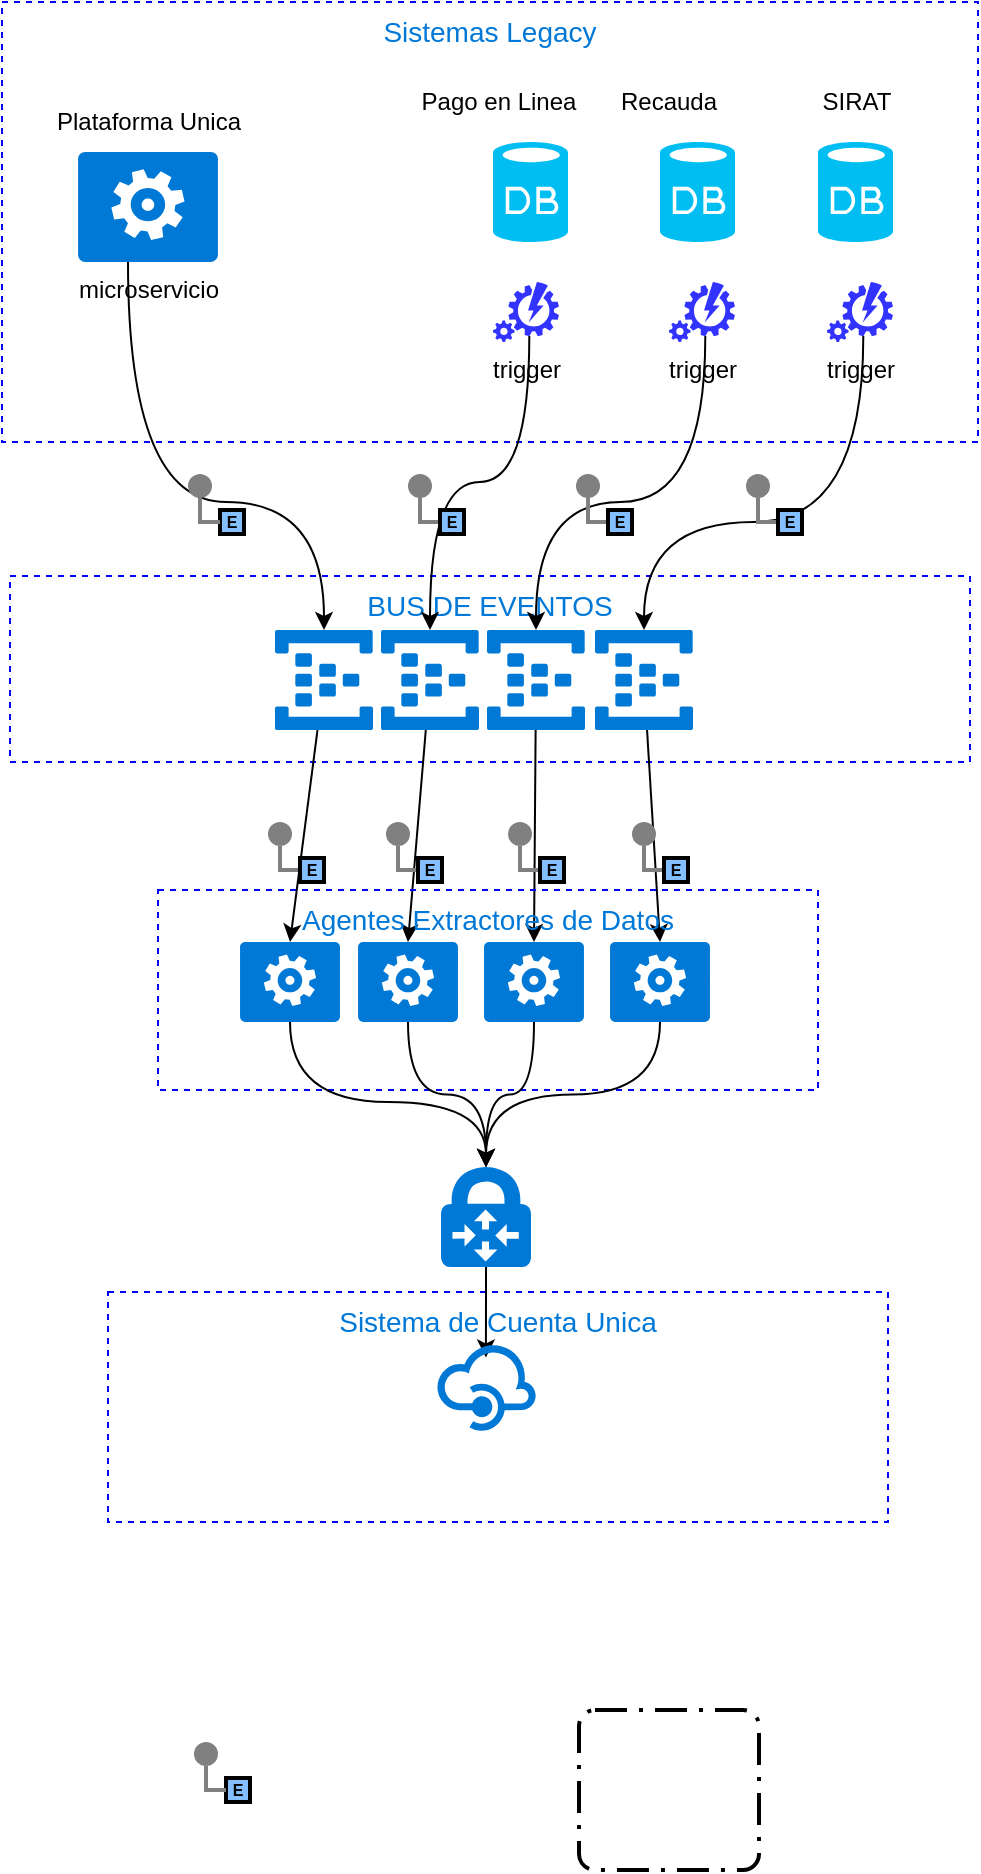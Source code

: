 <mxfile pages="1" version="11.2.8" type="github"><diagram id="zsQBbFG0kuu6M4jyXEDq" name="Page-1"><mxGraphModel dx="585" dy="277" grid="1" gridSize="10" guides="1" tooltips="1" connect="1" arrows="1" fold="1" page="1" pageScale="1" pageWidth="827" pageHeight="1169" math="0" shadow="0"><root><mxCell id="0"/><mxCell id="1" parent="0"/><mxCell id="V46HuXaM36CB3ubPjc8F-28" value="BUS DE EVENTOS" style="shape=rect;fillColor=none;strokeColor=#0000FF;dashed=1;fontSize=14;align=center;html=1;verticalAlign=top;fontColor=#0078D7;whiteSpace=wrap;" parent="1" vertex="1"><mxGeometry x="76" y="327" width="480" height="93" as="geometry"/></mxCell><mxCell id="A6u8_OQ2MPhfNV7zsOyL-92" style="edgeStyle=none;rounded=0;orthogonalLoop=1;jettySize=auto;html=1;entryX=0.5;entryY=0;entryDx=0;entryDy=0;entryPerimeter=0;" edge="1" parent="1" source="V46HuXaM36CB3ubPjc8F-14" target="A6u8_OQ2MPhfNV7zsOyL-15"><mxGeometry relative="1" as="geometry"/></mxCell><mxCell id="V46HuXaM36CB3ubPjc8F-14" value="" style="shadow=0;dashed=0;html=1;strokeColor=none;labelPosition=center;verticalLabelPosition=bottom;verticalAlign=top;align=center;shape=mxgraph.mscae.cloud.event_hubs;fillColor=#0079D6;pointerEvents=1;" parent="1" vertex="1"><mxGeometry x="261.5" y="354" width="49" height="50" as="geometry"/></mxCell><mxCell id="A6u8_OQ2MPhfNV7zsOyL-93" style="edgeStyle=none;rounded=0;orthogonalLoop=1;jettySize=auto;html=1;entryX=0.5;entryY=0;entryDx=0;entryDy=0;entryPerimeter=0;" edge="1" parent="1" source="V46HuXaM36CB3ubPjc8F-15" target="A6u8_OQ2MPhfNV7zsOyL-16"><mxGeometry relative="1" as="geometry"/></mxCell><mxCell id="V46HuXaM36CB3ubPjc8F-15" value="" style="shadow=0;dashed=0;html=1;strokeColor=none;labelPosition=center;verticalLabelPosition=bottom;verticalAlign=top;align=center;shape=mxgraph.mscae.cloud.event_hubs;fillColor=#0079D6;pointerEvents=1;" parent="1" vertex="1"><mxGeometry x="314.5" y="354" width="49" height="50" as="geometry"/></mxCell><mxCell id="A6u8_OQ2MPhfNV7zsOyL-94" style="edgeStyle=none;rounded=0;orthogonalLoop=1;jettySize=auto;html=1;entryX=0.5;entryY=0;entryDx=0;entryDy=0;entryPerimeter=0;" edge="1" parent="1" source="V46HuXaM36CB3ubPjc8F-16" target="A6u8_OQ2MPhfNV7zsOyL-17"><mxGeometry relative="1" as="geometry"/></mxCell><mxCell id="V46HuXaM36CB3ubPjc8F-16" value="" style="shadow=0;dashed=0;html=1;strokeColor=none;labelPosition=center;verticalLabelPosition=bottom;verticalAlign=top;align=center;shape=mxgraph.mscae.cloud.event_hubs;fillColor=#0079D6;pointerEvents=1;" parent="1" vertex="1"><mxGeometry x="368.5" y="354" width="49" height="50" as="geometry"/></mxCell><mxCell id="V46HuXaM36CB3ubPjc8F-18" value="Sistemas Legacy" style="shape=rect;fillColor=none;strokeColor=#0000FF;dashed=1;fontSize=14;align=center;html=1;verticalAlign=top;fontColor=#0078D7;whiteSpace=wrap;" parent="1" vertex="1"><mxGeometry x="72" y="40" width="488" height="220" as="geometry"/></mxCell><mxCell id="V46HuXaM36CB3ubPjc8F-19" value="Sistema de Cuenta Unica" style="shape=rect;fillColor=none;strokeColor=#0000FF;dashed=1;fontSize=14;align=center;html=1;verticalAlign=top;fontColor=#0078D7;whiteSpace=wrap;" parent="1" vertex="1"><mxGeometry x="125" y="685" width="390" height="115" as="geometry"/></mxCell><mxCell id="V46HuXaM36CB3ubPjc8F-20" value="Agentes Extractores de Datos" style="shape=rect;fillColor=none;strokeColor=#0000FF;dashed=1;fontSize=14;align=center;html=1;verticalAlign=top;fontColor=#0078D7;whiteSpace=wrap;" parent="1" vertex="1"><mxGeometry x="150" y="484" width="330" height="100" as="geometry"/></mxCell><mxCell id="V46HuXaM36CB3ubPjc8F-22" value="" style="verticalLabelPosition=bottom;html=1;verticalAlign=top;align=center;strokeColor=none;fillColor=#00BEF2;shape=mxgraph.azure.database;" parent="1" vertex="1"><mxGeometry x="317.5" y="110" width="37.5" height="50" as="geometry"/></mxCell><mxCell id="V46HuXaM36CB3ubPjc8F-23" value="" style="verticalLabelPosition=bottom;html=1;verticalAlign=top;align=center;strokeColor=none;fillColor=#00BEF2;shape=mxgraph.azure.database;" parent="1" vertex="1"><mxGeometry x="401" y="110" width="37.5" height="50" as="geometry"/></mxCell><mxCell id="V46HuXaM36CB3ubPjc8F-24" value="" style="verticalLabelPosition=bottom;html=1;verticalAlign=top;align=center;strokeColor=none;fillColor=#00BEF2;shape=mxgraph.azure.database;" parent="1" vertex="1"><mxGeometry x="480" y="110" width="37.5" height="50" as="geometry"/></mxCell><mxCell id="A6u8_OQ2MPhfNV7zsOyL-11" style="edgeStyle=orthogonalEdgeStyle;curved=1;rounded=0;orthogonalLoop=1;jettySize=auto;html=1;exitX=0.55;exitY=0.9;exitDx=0;exitDy=0;exitPerimeter=0;entryX=0.5;entryY=0;entryDx=0;entryDy=0;entryPerimeter=0;" edge="1" parent="1" source="A6u8_OQ2MPhfNV7zsOyL-2" target="V46HuXaM36CB3ubPjc8F-14"><mxGeometry relative="1" as="geometry"><Array as="points"><mxPoint x="336" y="280"/><mxPoint x="286" y="280"/></Array></mxGeometry></mxCell><mxCell id="A6u8_OQ2MPhfNV7zsOyL-2" value="trigger" style="verticalLabelPosition=bottom;html=1;verticalAlign=top;align=center;strokeColor=none;fillColor=#3333FF;shape=mxgraph.azure.automation;pointerEvents=1;" vertex="1" parent="1"><mxGeometry x="317.5" y="180" width="33" height="30" as="geometry"/></mxCell><mxCell id="A6u8_OQ2MPhfNV7zsOyL-9" style="edgeStyle=orthogonalEdgeStyle;curved=1;rounded=0;orthogonalLoop=1;jettySize=auto;html=1;exitX=0.55;exitY=0.9;exitDx=0;exitDy=0;exitPerimeter=0;entryX=0.5;entryY=0;entryDx=0;entryDy=0;entryPerimeter=0;" edge="1" parent="1" source="A6u8_OQ2MPhfNV7zsOyL-3" target="V46HuXaM36CB3ubPjc8F-15"><mxGeometry relative="1" as="geometry"><Array as="points"><mxPoint x="424" y="290"/><mxPoint x="339" y="290"/></Array></mxGeometry></mxCell><mxCell id="A6u8_OQ2MPhfNV7zsOyL-3" value="trigger" style="verticalLabelPosition=bottom;html=1;verticalAlign=top;align=center;strokeColor=none;fillColor=#3333FF;shape=mxgraph.azure.automation;pointerEvents=1;" vertex="1" parent="1"><mxGeometry x="405.5" y="180" width="33" height="30" as="geometry"/></mxCell><mxCell id="A6u8_OQ2MPhfNV7zsOyL-12" style="edgeStyle=orthogonalEdgeStyle;curved=1;rounded=0;orthogonalLoop=1;jettySize=auto;html=1;exitX=0.55;exitY=0.9;exitDx=0;exitDy=0;exitPerimeter=0;entryX=0.5;entryY=0;entryDx=0;entryDy=0;entryPerimeter=0;" edge="1" parent="1" source="A6u8_OQ2MPhfNV7zsOyL-4" target="V46HuXaM36CB3ubPjc8F-16"><mxGeometry relative="1" as="geometry"><Array as="points"><mxPoint x="502" y="300"/><mxPoint x="393" y="300"/></Array></mxGeometry></mxCell><mxCell id="A6u8_OQ2MPhfNV7zsOyL-4" value="trigger" style="verticalLabelPosition=bottom;html=1;verticalAlign=top;align=center;strokeColor=none;fillColor=#3333FF;shape=mxgraph.azure.automation;pointerEvents=1;" vertex="1" parent="1"><mxGeometry x="484.5" y="180" width="33" height="30" as="geometry"/></mxCell><mxCell id="A6u8_OQ2MPhfNV7zsOyL-91" style="edgeStyle=none;rounded=0;orthogonalLoop=1;jettySize=auto;html=1;entryX=0.5;entryY=0;entryDx=0;entryDy=0;entryPerimeter=0;" edge="1" parent="1" source="A6u8_OQ2MPhfNV7zsOyL-6" target="A6u8_OQ2MPhfNV7zsOyL-18"><mxGeometry relative="1" as="geometry"/></mxCell><mxCell id="A6u8_OQ2MPhfNV7zsOyL-6" value="" style="shadow=0;dashed=0;html=1;strokeColor=none;labelPosition=center;verticalLabelPosition=bottom;verticalAlign=top;align=center;shape=mxgraph.mscae.cloud.event_hubs;fillColor=#0079D6;pointerEvents=1;" vertex="1" parent="1"><mxGeometry x="208.5" y="354" width="49" height="50" as="geometry"/></mxCell><mxCell id="A6u8_OQ2MPhfNV7zsOyL-24" style="edgeStyle=orthogonalEdgeStyle;curved=1;rounded=0;orthogonalLoop=1;jettySize=auto;html=1;exitX=0.5;exitY=1;exitDx=0;exitDy=0;exitPerimeter=0;entryX=0.499;entryY=0.172;entryDx=0;entryDy=0;entryPerimeter=0;" edge="1" parent="1" source="A6u8_OQ2MPhfNV7zsOyL-14" target="A6u8_OQ2MPhfNV7zsOyL-23"><mxGeometry relative="1" as="geometry"/></mxCell><mxCell id="A6u8_OQ2MPhfNV7zsOyL-14" value="" style="shadow=0;dashed=0;html=1;strokeColor=none;labelPosition=center;verticalLabelPosition=bottom;verticalAlign=top;align=center;shape=mxgraph.mscae.cloud.vpn_gateway2;fillColor=#0079D6;pointerEvents=1;" vertex="1" parent="1"><mxGeometry x="291.5" y="622.5" width="45" height="50" as="geometry"/></mxCell><mxCell id="A6u8_OQ2MPhfNV7zsOyL-22" style="edgeStyle=orthogonalEdgeStyle;curved=1;rounded=0;orthogonalLoop=1;jettySize=auto;html=1;exitX=0.5;exitY=1;exitDx=0;exitDy=0;exitPerimeter=0;" edge="1" parent="1" source="A6u8_OQ2MPhfNV7zsOyL-15" target="A6u8_OQ2MPhfNV7zsOyL-14"><mxGeometry relative="1" as="geometry"/></mxCell><mxCell id="A6u8_OQ2MPhfNV7zsOyL-15" value="" style="shadow=0;dashed=0;html=1;strokeColor=none;fillColor=#0079D6;labelPosition=center;verticalLabelPosition=bottom;verticalAlign=top;align=center;shape=mxgraph.azure.worker_role;pointerEvents=1;" vertex="1" parent="1"><mxGeometry x="250" y="510" width="50" height="40" as="geometry"/></mxCell><mxCell id="A6u8_OQ2MPhfNV7zsOyL-21" style="edgeStyle=orthogonalEdgeStyle;curved=1;rounded=0;orthogonalLoop=1;jettySize=auto;html=1;exitX=0.5;exitY=1;exitDx=0;exitDy=0;exitPerimeter=0;entryX=0.5;entryY=0;entryDx=0;entryDy=0;entryPerimeter=0;" edge="1" parent="1" source="A6u8_OQ2MPhfNV7zsOyL-16" target="A6u8_OQ2MPhfNV7zsOyL-14"><mxGeometry relative="1" as="geometry"/></mxCell><mxCell id="A6u8_OQ2MPhfNV7zsOyL-16" value="" style="shadow=0;dashed=0;html=1;strokeColor=none;fillColor=#0079D6;labelPosition=center;verticalLabelPosition=bottom;verticalAlign=top;align=center;shape=mxgraph.azure.worker_role;pointerEvents=1;" vertex="1" parent="1"><mxGeometry x="313" y="510" width="50" height="40" as="geometry"/></mxCell><mxCell id="A6u8_OQ2MPhfNV7zsOyL-20" style="edgeStyle=orthogonalEdgeStyle;curved=1;rounded=0;orthogonalLoop=1;jettySize=auto;html=1;exitX=0.5;exitY=1;exitDx=0;exitDy=0;exitPerimeter=0;entryX=0.5;entryY=0;entryDx=0;entryDy=0;entryPerimeter=0;" edge="1" parent="1" source="A6u8_OQ2MPhfNV7zsOyL-17" target="A6u8_OQ2MPhfNV7zsOyL-14"><mxGeometry relative="1" as="geometry"/></mxCell><mxCell id="A6u8_OQ2MPhfNV7zsOyL-17" value="" style="shadow=0;dashed=0;html=1;strokeColor=none;fillColor=#0079D6;labelPosition=center;verticalLabelPosition=bottom;verticalAlign=top;align=center;shape=mxgraph.azure.worker_role;pointerEvents=1;" vertex="1" parent="1"><mxGeometry x="376" y="510" width="50" height="40" as="geometry"/></mxCell><mxCell id="A6u8_OQ2MPhfNV7zsOyL-19" style="edgeStyle=orthogonalEdgeStyle;curved=1;rounded=0;orthogonalLoop=1;jettySize=auto;html=1;entryX=0.5;entryY=0;entryDx=0;entryDy=0;entryPerimeter=0;" edge="1" parent="1" source="A6u8_OQ2MPhfNV7zsOyL-18" target="A6u8_OQ2MPhfNV7zsOyL-14"><mxGeometry relative="1" as="geometry"><Array as="points"><mxPoint x="216" y="590"/><mxPoint x="314" y="590"/></Array></mxGeometry></mxCell><mxCell id="A6u8_OQ2MPhfNV7zsOyL-18" value="" style="shadow=0;dashed=0;html=1;strokeColor=none;fillColor=#0079D6;labelPosition=center;verticalLabelPosition=bottom;verticalAlign=top;align=center;shape=mxgraph.azure.worker_role;pointerEvents=1;" vertex="1" parent="1"><mxGeometry x="191" y="510" width="50" height="40" as="geometry"/></mxCell><mxCell id="A6u8_OQ2MPhfNV7zsOyL-23" value="" style="shadow=0;dashed=0;html=1;strokeColor=none;labelPosition=center;verticalLabelPosition=bottom;verticalAlign=top;align=center;shape=mxgraph.mscae.cloud.api_management;fillColor=#0079D6;pointerEvents=1;" vertex="1" parent="1"><mxGeometry x="289" y="710" width="50" height="45" as="geometry"/></mxCell><mxCell id="A6u8_OQ2MPhfNV7zsOyL-31" style="edgeStyle=orthogonalEdgeStyle;curved=1;rounded=0;orthogonalLoop=1;jettySize=auto;html=1;entryX=0.5;entryY=0;entryDx=0;entryDy=0;entryPerimeter=0;" edge="1" parent="1" source="A6u8_OQ2MPhfNV7zsOyL-26" target="A6u8_OQ2MPhfNV7zsOyL-6"><mxGeometry relative="1" as="geometry"><Array as="points"><mxPoint x="135" y="290"/><mxPoint x="233" y="290"/></Array></mxGeometry></mxCell><mxCell id="A6u8_OQ2MPhfNV7zsOyL-26" value="microservicio" style="shadow=0;dashed=0;html=1;strokeColor=none;fillColor=#0079D6;labelPosition=center;verticalLabelPosition=bottom;verticalAlign=top;align=center;shape=mxgraph.azure.worker_role;pointerEvents=1;" vertex="1" parent="1"><mxGeometry x="110" y="115" width="70" height="55" as="geometry"/></mxCell><mxCell id="A6u8_OQ2MPhfNV7zsOyL-27" value="Plataforma Unica" style="text;html=1;resizable=0;autosize=1;align=center;verticalAlign=middle;points=[];fillColor=none;strokeColor=none;rounded=0;" vertex="1" parent="1"><mxGeometry x="90" y="90" width="110" height="20" as="geometry"/></mxCell><mxCell id="A6u8_OQ2MPhfNV7zsOyL-28" value="Pago en Linea" style="text;html=1;resizable=0;autosize=1;align=center;verticalAlign=middle;points=[];fillColor=none;strokeColor=none;rounded=0;" vertex="1" parent="1"><mxGeometry x="275" y="80" width="90" height="20" as="geometry"/></mxCell><mxCell id="A6u8_OQ2MPhfNV7zsOyL-29" value="Recauda" style="text;html=1;resizable=0;autosize=1;align=center;verticalAlign=middle;points=[];fillColor=none;strokeColor=none;rounded=0;" vertex="1" parent="1"><mxGeometry x="375" y="80" width="60" height="20" as="geometry"/></mxCell><mxCell id="A6u8_OQ2MPhfNV7zsOyL-30" value="SIRAT" style="text;html=1;resizable=0;autosize=1;align=center;verticalAlign=middle;points=[];fillColor=none;strokeColor=none;rounded=0;" vertex="1" parent="1"><mxGeometry x="474" y="80" width="50" height="20" as="geometry"/></mxCell><mxCell id="A6u8_OQ2MPhfNV7zsOyL-35" value="" style="group" vertex="1" connectable="0" parent="1"><mxGeometry x="168" y="910" width="28" height="30" as="geometry"/></mxCell><mxCell id="A6u8_OQ2MPhfNV7zsOyL-33" value="" style="strokeWidth=2;dashed=0;align=center;fontSize=8;shape=ellipse;fillColor=#808080;strokeColor=none;" vertex="1" parent="A6u8_OQ2MPhfNV7zsOyL-35"><mxGeometry width="12" height="12" as="geometry"/></mxCell><mxCell id="A6u8_OQ2MPhfNV7zsOyL-34" value="E" style="strokeWidth=2;dashed=0;align=center;fontSize=8;shape=rect;fillColor=#83BEFF;strokeColor=#000000;fontStyle=1;" vertex="1" parent="A6u8_OQ2MPhfNV7zsOyL-35"><mxGeometry x="16" y="18" width="12" height="12" as="geometry"/></mxCell><mxCell id="A6u8_OQ2MPhfNV7zsOyL-32" value="" style="edgeStyle=orthogonalEdgeStyle;rounded=0;exitX=0;exitY=0.5;endArrow=none;dashed=0;html=1;strokeColor=#808080;strokeWidth=2;" edge="1" source="A6u8_OQ2MPhfNV7zsOyL-34" target="A6u8_OQ2MPhfNV7zsOyL-33" parent="A6u8_OQ2MPhfNV7zsOyL-35"><mxGeometry relative="1" as="geometry"/></mxCell><mxCell id="A6u8_OQ2MPhfNV7zsOyL-67" value="" style="group" vertex="1" connectable="0" parent="1"><mxGeometry x="165" y="276" width="28" height="30" as="geometry"/></mxCell><mxCell id="A6u8_OQ2MPhfNV7zsOyL-63" value="" style="group;movable=0;resizable=0;rotatable=0;deletable=0;editable=0;connectable=0;" vertex="1" connectable="0" parent="A6u8_OQ2MPhfNV7zsOyL-67"><mxGeometry width="28" height="30" as="geometry"/></mxCell><mxCell id="A6u8_OQ2MPhfNV7zsOyL-62" value="" style="group;movable=0;resizable=0;rotatable=0;deletable=0;editable=0;connectable=0;" vertex="1" connectable="0" parent="A6u8_OQ2MPhfNV7zsOyL-63"><mxGeometry width="28" height="30" as="geometry"/></mxCell><mxCell id="A6u8_OQ2MPhfNV7zsOyL-60" value="" style="group;movable=1;resizable=1;rotatable=1;deletable=1;editable=1;connectable=1;" vertex="1" connectable="0" parent="A6u8_OQ2MPhfNV7zsOyL-62"><mxGeometry width="28" height="30" as="geometry"/></mxCell><mxCell id="A6u8_OQ2MPhfNV7zsOyL-59" value="" style="group;movable=0;resizable=0;rotatable=0;deletable=0;editable=0;connectable=0;" vertex="1" connectable="0" parent="A6u8_OQ2MPhfNV7zsOyL-60"><mxGeometry width="28" height="30" as="geometry"/></mxCell><mxCell id="A6u8_OQ2MPhfNV7zsOyL-53" value="" style="group;movable=0;resizable=0;rotatable=0;deletable=0;editable=0;connectable=0;" vertex="1" connectable="0" parent="A6u8_OQ2MPhfNV7zsOyL-59"><mxGeometry width="28" height="30" as="geometry"/></mxCell><mxCell id="A6u8_OQ2MPhfNV7zsOyL-54" value="" style="strokeWidth=2;dashed=0;align=center;fontSize=8;shape=ellipse;fillColor=#808080;strokeColor=none;movable=0;resizable=0;rotatable=0;deletable=0;editable=0;connectable=0;" vertex="1" parent="A6u8_OQ2MPhfNV7zsOyL-53"><mxGeometry width="12" height="12" as="geometry"/></mxCell><mxCell id="A6u8_OQ2MPhfNV7zsOyL-55" value="E" style="strokeWidth=2;dashed=0;align=center;fontSize=8;shape=rect;fillColor=#83BEFF;strokeColor=#000000;fontStyle=1;movable=0;resizable=0;rotatable=0;deletable=0;editable=0;connectable=0;" vertex="1" parent="A6u8_OQ2MPhfNV7zsOyL-53"><mxGeometry x="16" y="18" width="12" height="12" as="geometry"/></mxCell><mxCell id="A6u8_OQ2MPhfNV7zsOyL-56" value="" style="edgeStyle=orthogonalEdgeStyle;rounded=0;exitX=0;exitY=0.5;endArrow=none;dashed=0;html=1;strokeColor=#808080;strokeWidth=2;movable=0;resizable=0;rotatable=0;deletable=0;editable=0;connectable=0;" edge="1" parent="A6u8_OQ2MPhfNV7zsOyL-53" source="A6u8_OQ2MPhfNV7zsOyL-55" target="A6u8_OQ2MPhfNV7zsOyL-54"><mxGeometry relative="1" as="geometry"/></mxCell><mxCell id="A6u8_OQ2MPhfNV7zsOyL-70" value="" style="rounded=1;arcSize=10;dashed=1;strokeColor=#000000;fillColor=none;gradientColor=none;dashPattern=8 3 1 3;strokeWidth=2;" vertex="1" parent="1"><mxGeometry x="360.5" y="894" width="90" height="80" as="geometry"/></mxCell><mxCell id="A6u8_OQ2MPhfNV7zsOyL-72" value="" style="group;movable=0;resizable=0;rotatable=0;deletable=0;editable=0;connectable=0;" vertex="1" connectable="0" parent="1"><mxGeometry x="196" y="279" width="28" height="30" as="geometry"/></mxCell><mxCell id="A6u8_OQ2MPhfNV7zsOyL-81" value="" style="edgeStyle=orthogonalEdgeStyle;rounded=0;exitX=0;exitY=0.5;endArrow=none;dashed=0;html=1;strokeColor=#808080;strokeWidth=2;" edge="1" source="A6u8_OQ2MPhfNV7zsOyL-83" target="A6u8_OQ2MPhfNV7zsOyL-82" parent="1"><mxGeometry relative="1" as="geometry"/></mxCell><mxCell id="A6u8_OQ2MPhfNV7zsOyL-82" value="" style="strokeWidth=2;dashed=0;align=center;fontSize=8;shape=ellipse;fillColor=#808080;strokeColor=none;" vertex="1" parent="1"><mxGeometry x="275" y="276" width="12" height="12" as="geometry"/></mxCell><mxCell id="A6u8_OQ2MPhfNV7zsOyL-83" value="E" style="strokeWidth=2;dashed=0;align=center;fontSize=8;shape=rect;fillColor=#83BEFF;strokeColor=#000000;fontStyle=1;" vertex="1" parent="1"><mxGeometry x="291" y="294" width="12" height="12" as="geometry"/></mxCell><mxCell id="A6u8_OQ2MPhfNV7zsOyL-84" value="" style="edgeStyle=orthogonalEdgeStyle;rounded=0;exitX=0;exitY=0.5;endArrow=none;dashed=0;html=1;strokeColor=#808080;strokeWidth=2;" edge="1" source="A6u8_OQ2MPhfNV7zsOyL-86" target="A6u8_OQ2MPhfNV7zsOyL-85" parent="1"><mxGeometry relative="1" as="geometry"/></mxCell><mxCell id="A6u8_OQ2MPhfNV7zsOyL-85" value="" style="strokeWidth=2;dashed=0;align=center;fontSize=8;shape=ellipse;fillColor=#808080;strokeColor=none;" vertex="1" parent="1"><mxGeometry x="444" y="276" width="12" height="12" as="geometry"/></mxCell><mxCell id="A6u8_OQ2MPhfNV7zsOyL-86" value="E" style="strokeWidth=2;dashed=0;align=center;fontSize=8;shape=rect;fillColor=#83BEFF;strokeColor=#000000;fontStyle=1;" vertex="1" parent="1"><mxGeometry x="460" y="294" width="12" height="12" as="geometry"/></mxCell><mxCell id="A6u8_OQ2MPhfNV7zsOyL-87" value="" style="edgeStyle=orthogonalEdgeStyle;rounded=0;exitX=0;exitY=0.5;endArrow=none;dashed=0;html=1;strokeColor=#808080;strokeWidth=2;" edge="1" source="A6u8_OQ2MPhfNV7zsOyL-89" target="A6u8_OQ2MPhfNV7zsOyL-88" parent="1"><mxGeometry relative="1" as="geometry"/></mxCell><mxCell id="A6u8_OQ2MPhfNV7zsOyL-88" value="" style="strokeWidth=2;dashed=0;align=center;fontSize=8;shape=ellipse;fillColor=#808080;strokeColor=none;" vertex="1" parent="1"><mxGeometry x="359" y="276" width="12" height="12" as="geometry"/></mxCell><mxCell id="A6u8_OQ2MPhfNV7zsOyL-89" value="E" style="strokeWidth=2;dashed=0;align=center;fontSize=8;shape=rect;fillColor=#83BEFF;strokeColor=#000000;fontStyle=1;" vertex="1" parent="1"><mxGeometry x="375" y="294" width="12" height="12" as="geometry"/></mxCell><mxCell id="A6u8_OQ2MPhfNV7zsOyL-95" value="" style="edgeStyle=orthogonalEdgeStyle;rounded=0;exitX=0;exitY=0.5;endArrow=none;dashed=0;html=1;strokeColor=#808080;strokeWidth=2;" edge="1" source="A6u8_OQ2MPhfNV7zsOyL-97" target="A6u8_OQ2MPhfNV7zsOyL-96" parent="1"><mxGeometry relative="1" as="geometry"/></mxCell><mxCell id="A6u8_OQ2MPhfNV7zsOyL-96" value="" style="strokeWidth=2;dashed=0;align=center;fontSize=8;shape=ellipse;fillColor=#808080;strokeColor=none;" vertex="1" parent="1"><mxGeometry x="205" y="450" width="12" height="12" as="geometry"/></mxCell><mxCell id="A6u8_OQ2MPhfNV7zsOyL-97" value="E" style="strokeWidth=2;dashed=0;align=center;fontSize=8;shape=rect;fillColor=#83BEFF;strokeColor=#000000;fontStyle=1;" vertex="1" parent="1"><mxGeometry x="221" y="468" width="12" height="12" as="geometry"/></mxCell><mxCell id="A6u8_OQ2MPhfNV7zsOyL-98" value="" style="edgeStyle=orthogonalEdgeStyle;rounded=0;exitX=0;exitY=0.5;endArrow=none;dashed=0;html=1;strokeColor=#808080;strokeWidth=2;" edge="1" source="A6u8_OQ2MPhfNV7zsOyL-100" target="A6u8_OQ2MPhfNV7zsOyL-99" parent="1"><mxGeometry relative="1" as="geometry"/></mxCell><mxCell id="A6u8_OQ2MPhfNV7zsOyL-99" value="" style="strokeWidth=2;dashed=0;align=center;fontSize=8;shape=ellipse;fillColor=#808080;strokeColor=none;" vertex="1" parent="1"><mxGeometry x="264" y="450" width="12" height="12" as="geometry"/></mxCell><mxCell id="A6u8_OQ2MPhfNV7zsOyL-100" value="E" style="strokeWidth=2;dashed=0;align=center;fontSize=8;shape=rect;fillColor=#83BEFF;strokeColor=#000000;fontStyle=1;" vertex="1" parent="1"><mxGeometry x="280" y="468" width="12" height="12" as="geometry"/></mxCell><mxCell id="A6u8_OQ2MPhfNV7zsOyL-101" value="" style="edgeStyle=orthogonalEdgeStyle;rounded=0;exitX=0;exitY=0.5;endArrow=none;dashed=0;html=1;strokeColor=#808080;strokeWidth=2;" edge="1" source="A6u8_OQ2MPhfNV7zsOyL-103" target="A6u8_OQ2MPhfNV7zsOyL-102" parent="1"><mxGeometry relative="1" as="geometry"/></mxCell><mxCell id="A6u8_OQ2MPhfNV7zsOyL-102" value="" style="strokeWidth=2;dashed=0;align=center;fontSize=8;shape=ellipse;fillColor=#808080;strokeColor=none;" vertex="1" parent="1"><mxGeometry x="325" y="450" width="12" height="12" as="geometry"/></mxCell><mxCell id="A6u8_OQ2MPhfNV7zsOyL-103" value="E" style="strokeWidth=2;dashed=0;align=center;fontSize=8;shape=rect;fillColor=#83BEFF;strokeColor=#000000;fontStyle=1;" vertex="1" parent="1"><mxGeometry x="341" y="468" width="12" height="12" as="geometry"/></mxCell><mxCell id="A6u8_OQ2MPhfNV7zsOyL-104" value="" style="edgeStyle=orthogonalEdgeStyle;rounded=0;exitX=0;exitY=0.5;endArrow=none;dashed=0;html=1;strokeColor=#808080;strokeWidth=2;" edge="1" source="A6u8_OQ2MPhfNV7zsOyL-106" target="A6u8_OQ2MPhfNV7zsOyL-105" parent="1"><mxGeometry relative="1" as="geometry"/></mxCell><mxCell id="A6u8_OQ2MPhfNV7zsOyL-105" value="" style="strokeWidth=2;dashed=0;align=center;fontSize=8;shape=ellipse;fillColor=#808080;strokeColor=none;" vertex="1" parent="1"><mxGeometry x="387" y="450" width="12" height="12" as="geometry"/></mxCell><mxCell id="A6u8_OQ2MPhfNV7zsOyL-106" value="E" style="strokeWidth=2;dashed=0;align=center;fontSize=8;shape=rect;fillColor=#83BEFF;strokeColor=#000000;fontStyle=1;" vertex="1" parent="1"><mxGeometry x="403" y="468" width="12" height="12" as="geometry"/></mxCell></root></mxGraphModel></diagram></mxfile>